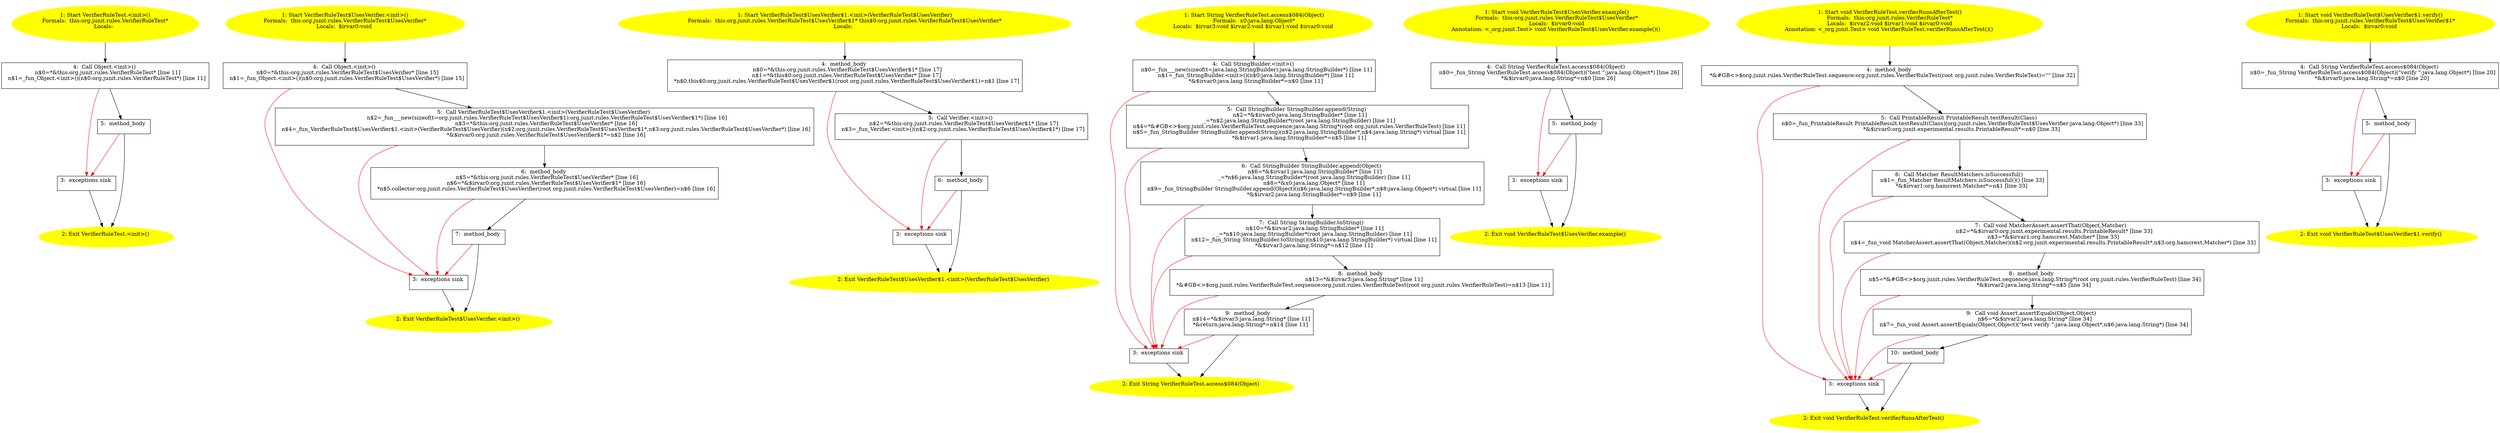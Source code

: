 /* @generated */
digraph cfg {
"org.junit.rules.VerifierRuleTest.<init>().03fcb621ea20c7727e91dcbaabe51966_1" [label="1: Start VerifierRuleTest.<init>()\nFormals:  this:org.junit.rules.VerifierRuleTest*\nLocals:  \n  " color=yellow style=filled]
	

	 "org.junit.rules.VerifierRuleTest.<init>().03fcb621ea20c7727e91dcbaabe51966_1" -> "org.junit.rules.VerifierRuleTest.<init>().03fcb621ea20c7727e91dcbaabe51966_4" ;
"org.junit.rules.VerifierRuleTest.<init>().03fcb621ea20c7727e91dcbaabe51966_2" [label="2: Exit VerifierRuleTest.<init>() \n  " color=yellow style=filled]
	

"org.junit.rules.VerifierRuleTest.<init>().03fcb621ea20c7727e91dcbaabe51966_3" [label="3:  exceptions sink \n  " shape="box"]
	

	 "org.junit.rules.VerifierRuleTest.<init>().03fcb621ea20c7727e91dcbaabe51966_3" -> "org.junit.rules.VerifierRuleTest.<init>().03fcb621ea20c7727e91dcbaabe51966_2" ;
"org.junit.rules.VerifierRuleTest.<init>().03fcb621ea20c7727e91dcbaabe51966_4" [label="4:  Call Object.<init>() \n   n$0=*&this:org.junit.rules.VerifierRuleTest* [line 11]\n  n$1=_fun_Object.<init>()(n$0:org.junit.rules.VerifierRuleTest*) [line 11]\n " shape="box"]
	

	 "org.junit.rules.VerifierRuleTest.<init>().03fcb621ea20c7727e91dcbaabe51966_4" -> "org.junit.rules.VerifierRuleTest.<init>().03fcb621ea20c7727e91dcbaabe51966_5" ;
	 "org.junit.rules.VerifierRuleTest.<init>().03fcb621ea20c7727e91dcbaabe51966_4" -> "org.junit.rules.VerifierRuleTest.<init>().03fcb621ea20c7727e91dcbaabe51966_3" [color="red" ];
"org.junit.rules.VerifierRuleTest.<init>().03fcb621ea20c7727e91dcbaabe51966_5" [label="5:  method_body \n  " shape="box"]
	

	 "org.junit.rules.VerifierRuleTest.<init>().03fcb621ea20c7727e91dcbaabe51966_5" -> "org.junit.rules.VerifierRuleTest.<init>().03fcb621ea20c7727e91dcbaabe51966_2" ;
	 "org.junit.rules.VerifierRuleTest.<init>().03fcb621ea20c7727e91dcbaabe51966_5" -> "org.junit.rules.VerifierRuleTest.<init>().03fcb621ea20c7727e91dcbaabe51966_3" [color="red" ];
"org.junit.rules.VerifierRuleTest$UsesVerifier.<init>().06f1ef4445dee1d48799c1e15f1cf68d_1" [label="1: Start VerifierRuleTest$UsesVerifier.<init>()\nFormals:  this:org.junit.rules.VerifierRuleTest$UsesVerifier*\nLocals:  $irvar0:void \n  " color=yellow style=filled]
	

	 "org.junit.rules.VerifierRuleTest$UsesVerifier.<init>().06f1ef4445dee1d48799c1e15f1cf68d_1" -> "org.junit.rules.VerifierRuleTest$UsesVerifier.<init>().06f1ef4445dee1d48799c1e15f1cf68d_4" ;
"org.junit.rules.VerifierRuleTest$UsesVerifier.<init>().06f1ef4445dee1d48799c1e15f1cf68d_2" [label="2: Exit VerifierRuleTest$UsesVerifier.<init>() \n  " color=yellow style=filled]
	

"org.junit.rules.VerifierRuleTest$UsesVerifier.<init>().06f1ef4445dee1d48799c1e15f1cf68d_3" [label="3:  exceptions sink \n  " shape="box"]
	

	 "org.junit.rules.VerifierRuleTest$UsesVerifier.<init>().06f1ef4445dee1d48799c1e15f1cf68d_3" -> "org.junit.rules.VerifierRuleTest$UsesVerifier.<init>().06f1ef4445dee1d48799c1e15f1cf68d_2" ;
"org.junit.rules.VerifierRuleTest$UsesVerifier.<init>().06f1ef4445dee1d48799c1e15f1cf68d_4" [label="4:  Call Object.<init>() \n   n$0=*&this:org.junit.rules.VerifierRuleTest$UsesVerifier* [line 15]\n  n$1=_fun_Object.<init>()(n$0:org.junit.rules.VerifierRuleTest$UsesVerifier*) [line 15]\n " shape="box"]
	

	 "org.junit.rules.VerifierRuleTest$UsesVerifier.<init>().06f1ef4445dee1d48799c1e15f1cf68d_4" -> "org.junit.rules.VerifierRuleTest$UsesVerifier.<init>().06f1ef4445dee1d48799c1e15f1cf68d_5" ;
	 "org.junit.rules.VerifierRuleTest$UsesVerifier.<init>().06f1ef4445dee1d48799c1e15f1cf68d_4" -> "org.junit.rules.VerifierRuleTest$UsesVerifier.<init>().06f1ef4445dee1d48799c1e15f1cf68d_3" [color="red" ];
"org.junit.rules.VerifierRuleTest$UsesVerifier.<init>().06f1ef4445dee1d48799c1e15f1cf68d_5" [label="5:  Call VerifierRuleTest$UsesVerifier$1.<init>(VerifierRuleTest$UsesVerifier) \n   n$2=_fun___new(sizeof(t=org.junit.rules.VerifierRuleTest$UsesVerifier$1):org.junit.rules.VerifierRuleTest$UsesVerifier$1*) [line 16]\n  n$3=*&this:org.junit.rules.VerifierRuleTest$UsesVerifier* [line 16]\n  n$4=_fun_VerifierRuleTest$UsesVerifier$1.<init>(VerifierRuleTest$UsesVerifier)(n$2:org.junit.rules.VerifierRuleTest$UsesVerifier$1*,n$3:org.junit.rules.VerifierRuleTest$UsesVerifier*) [line 16]\n  *&$irvar0:org.junit.rules.VerifierRuleTest$UsesVerifier$1*=n$2 [line 16]\n " shape="box"]
	

	 "org.junit.rules.VerifierRuleTest$UsesVerifier.<init>().06f1ef4445dee1d48799c1e15f1cf68d_5" -> "org.junit.rules.VerifierRuleTest$UsesVerifier.<init>().06f1ef4445dee1d48799c1e15f1cf68d_6" ;
	 "org.junit.rules.VerifierRuleTest$UsesVerifier.<init>().06f1ef4445dee1d48799c1e15f1cf68d_5" -> "org.junit.rules.VerifierRuleTest$UsesVerifier.<init>().06f1ef4445dee1d48799c1e15f1cf68d_3" [color="red" ];
"org.junit.rules.VerifierRuleTest$UsesVerifier.<init>().06f1ef4445dee1d48799c1e15f1cf68d_6" [label="6:  method_body \n   n$5=*&this:org.junit.rules.VerifierRuleTest$UsesVerifier* [line 16]\n  n$6=*&$irvar0:org.junit.rules.VerifierRuleTest$UsesVerifier$1* [line 16]\n  *n$5.collector:org.junit.rules.VerifierRuleTest$UsesVerifier(root org.junit.rules.VerifierRuleTest$UsesVerifier)=n$6 [line 16]\n " shape="box"]
	

	 "org.junit.rules.VerifierRuleTest$UsesVerifier.<init>().06f1ef4445dee1d48799c1e15f1cf68d_6" -> "org.junit.rules.VerifierRuleTest$UsesVerifier.<init>().06f1ef4445dee1d48799c1e15f1cf68d_7" ;
	 "org.junit.rules.VerifierRuleTest$UsesVerifier.<init>().06f1ef4445dee1d48799c1e15f1cf68d_6" -> "org.junit.rules.VerifierRuleTest$UsesVerifier.<init>().06f1ef4445dee1d48799c1e15f1cf68d_3" [color="red" ];
"org.junit.rules.VerifierRuleTest$UsesVerifier.<init>().06f1ef4445dee1d48799c1e15f1cf68d_7" [label="7:  method_body \n  " shape="box"]
	

	 "org.junit.rules.VerifierRuleTest$UsesVerifier.<init>().06f1ef4445dee1d48799c1e15f1cf68d_7" -> "org.junit.rules.VerifierRuleTest$UsesVerifier.<init>().06f1ef4445dee1d48799c1e15f1cf68d_2" ;
	 "org.junit.rules.VerifierRuleTest$UsesVerifier.<init>().06f1ef4445dee1d48799c1e15f1cf68d_7" -> "org.junit.rules.VerifierRuleTest$UsesVerifier.<init>().06f1ef4445dee1d48799c1e15f1cf68d_3" [color="red" ];
"org.junit.rules.VerifierRuleTest$UsesVerifier$1.<init>(org.junit.rules.VerifierRuleTest$UsesVerifier.2deeca625a796d58f3dad1e93c59ca6c_1" [label="1: Start VerifierRuleTest$UsesVerifier$1.<init>(VerifierRuleTest$UsesVerifier)\nFormals:  this:org.junit.rules.VerifierRuleTest$UsesVerifier$1* this$0:org.junit.rules.VerifierRuleTest$UsesVerifier*\nLocals:  \n  " color=yellow style=filled]
	

	 "org.junit.rules.VerifierRuleTest$UsesVerifier$1.<init>(org.junit.rules.VerifierRuleTest$UsesVerifier.2deeca625a796d58f3dad1e93c59ca6c_1" -> "org.junit.rules.VerifierRuleTest$UsesVerifier$1.<init>(org.junit.rules.VerifierRuleTest$UsesVerifier.2deeca625a796d58f3dad1e93c59ca6c_4" ;
"org.junit.rules.VerifierRuleTest$UsesVerifier$1.<init>(org.junit.rules.VerifierRuleTest$UsesVerifier.2deeca625a796d58f3dad1e93c59ca6c_2" [label="2: Exit VerifierRuleTest$UsesVerifier$1.<init>(VerifierRuleTest$UsesVerifier) \n  " color=yellow style=filled]
	

"org.junit.rules.VerifierRuleTest$UsesVerifier$1.<init>(org.junit.rules.VerifierRuleTest$UsesVerifier.2deeca625a796d58f3dad1e93c59ca6c_3" [label="3:  exceptions sink \n  " shape="box"]
	

	 "org.junit.rules.VerifierRuleTest$UsesVerifier$1.<init>(org.junit.rules.VerifierRuleTest$UsesVerifier.2deeca625a796d58f3dad1e93c59ca6c_3" -> "org.junit.rules.VerifierRuleTest$UsesVerifier$1.<init>(org.junit.rules.VerifierRuleTest$UsesVerifier.2deeca625a796d58f3dad1e93c59ca6c_2" ;
"org.junit.rules.VerifierRuleTest$UsesVerifier$1.<init>(org.junit.rules.VerifierRuleTest$UsesVerifier.2deeca625a796d58f3dad1e93c59ca6c_4" [label="4:  method_body \n   n$0=*&this:org.junit.rules.VerifierRuleTest$UsesVerifier$1* [line 17]\n  n$1=*&this$0:org.junit.rules.VerifierRuleTest$UsesVerifier* [line 17]\n  *n$0.this$0:org.junit.rules.VerifierRuleTest$UsesVerifier$1(root org.junit.rules.VerifierRuleTest$UsesVerifier$1)=n$1 [line 17]\n " shape="box"]
	

	 "org.junit.rules.VerifierRuleTest$UsesVerifier$1.<init>(org.junit.rules.VerifierRuleTest$UsesVerifier.2deeca625a796d58f3dad1e93c59ca6c_4" -> "org.junit.rules.VerifierRuleTest$UsesVerifier$1.<init>(org.junit.rules.VerifierRuleTest$UsesVerifier.2deeca625a796d58f3dad1e93c59ca6c_5" ;
	 "org.junit.rules.VerifierRuleTest$UsesVerifier$1.<init>(org.junit.rules.VerifierRuleTest$UsesVerifier.2deeca625a796d58f3dad1e93c59ca6c_4" -> "org.junit.rules.VerifierRuleTest$UsesVerifier$1.<init>(org.junit.rules.VerifierRuleTest$UsesVerifier.2deeca625a796d58f3dad1e93c59ca6c_3" [color="red" ];
"org.junit.rules.VerifierRuleTest$UsesVerifier$1.<init>(org.junit.rules.VerifierRuleTest$UsesVerifier.2deeca625a796d58f3dad1e93c59ca6c_5" [label="5:  Call Verifier.<init>() \n   n$2=*&this:org.junit.rules.VerifierRuleTest$UsesVerifier$1* [line 17]\n  n$3=_fun_Verifier.<init>()(n$2:org.junit.rules.VerifierRuleTest$UsesVerifier$1*) [line 17]\n " shape="box"]
	

	 "org.junit.rules.VerifierRuleTest$UsesVerifier$1.<init>(org.junit.rules.VerifierRuleTest$UsesVerifier.2deeca625a796d58f3dad1e93c59ca6c_5" -> "org.junit.rules.VerifierRuleTest$UsesVerifier$1.<init>(org.junit.rules.VerifierRuleTest$UsesVerifier.2deeca625a796d58f3dad1e93c59ca6c_6" ;
	 "org.junit.rules.VerifierRuleTest$UsesVerifier$1.<init>(org.junit.rules.VerifierRuleTest$UsesVerifier.2deeca625a796d58f3dad1e93c59ca6c_5" -> "org.junit.rules.VerifierRuleTest$UsesVerifier$1.<init>(org.junit.rules.VerifierRuleTest$UsesVerifier.2deeca625a796d58f3dad1e93c59ca6c_3" [color="red" ];
"org.junit.rules.VerifierRuleTest$UsesVerifier$1.<init>(org.junit.rules.VerifierRuleTest$UsesVerifier.2deeca625a796d58f3dad1e93c59ca6c_6" [label="6:  method_body \n  " shape="box"]
	

	 "org.junit.rules.VerifierRuleTest$UsesVerifier$1.<init>(org.junit.rules.VerifierRuleTest$UsesVerifier.2deeca625a796d58f3dad1e93c59ca6c_6" -> "org.junit.rules.VerifierRuleTest$UsesVerifier$1.<init>(org.junit.rules.VerifierRuleTest$UsesVerifier.2deeca625a796d58f3dad1e93c59ca6c_2" ;
	 "org.junit.rules.VerifierRuleTest$UsesVerifier$1.<init>(org.junit.rules.VerifierRuleTest$UsesVerifier.2deeca625a796d58f3dad1e93c59ca6c_6" -> "org.junit.rules.VerifierRuleTest$UsesVerifier$1.<init>(org.junit.rules.VerifierRuleTest$UsesVerifier.2deeca625a796d58f3dad1e93c59ca6c_3" [color="red" ];
"org.junit.rules.VerifierRuleTest.access$084(java.lang.Object):java.lang.String.0fd4db7d708e9825c9da595156127645_1" [label="1: Start String VerifierRuleTest.access$084(Object)\nFormals:  x0:java.lang.Object*\nLocals:  $irvar3:void $irvar2:void $irvar1:void $irvar0:void \n  " color=yellow style=filled]
	

	 "org.junit.rules.VerifierRuleTest.access$084(java.lang.Object):java.lang.String.0fd4db7d708e9825c9da595156127645_1" -> "org.junit.rules.VerifierRuleTest.access$084(java.lang.Object):java.lang.String.0fd4db7d708e9825c9da595156127645_4" ;
"org.junit.rules.VerifierRuleTest.access$084(java.lang.Object):java.lang.String.0fd4db7d708e9825c9da595156127645_2" [label="2: Exit String VerifierRuleTest.access$084(Object) \n  " color=yellow style=filled]
	

"org.junit.rules.VerifierRuleTest.access$084(java.lang.Object):java.lang.String.0fd4db7d708e9825c9da595156127645_3" [label="3:  exceptions sink \n  " shape="box"]
	

	 "org.junit.rules.VerifierRuleTest.access$084(java.lang.Object):java.lang.String.0fd4db7d708e9825c9da595156127645_3" -> "org.junit.rules.VerifierRuleTest.access$084(java.lang.Object):java.lang.String.0fd4db7d708e9825c9da595156127645_2" ;
"org.junit.rules.VerifierRuleTest.access$084(java.lang.Object):java.lang.String.0fd4db7d708e9825c9da595156127645_4" [label="4:  Call StringBuilder.<init>() \n   n$0=_fun___new(sizeof(t=java.lang.StringBuilder):java.lang.StringBuilder*) [line 11]\n  n$1=_fun_StringBuilder.<init>()(n$0:java.lang.StringBuilder*) [line 11]\n  *&$irvar0:java.lang.StringBuilder*=n$0 [line 11]\n " shape="box"]
	

	 "org.junit.rules.VerifierRuleTest.access$084(java.lang.Object):java.lang.String.0fd4db7d708e9825c9da595156127645_4" -> "org.junit.rules.VerifierRuleTest.access$084(java.lang.Object):java.lang.String.0fd4db7d708e9825c9da595156127645_5" ;
	 "org.junit.rules.VerifierRuleTest.access$084(java.lang.Object):java.lang.String.0fd4db7d708e9825c9da595156127645_4" -> "org.junit.rules.VerifierRuleTest.access$084(java.lang.Object):java.lang.String.0fd4db7d708e9825c9da595156127645_3" [color="red" ];
"org.junit.rules.VerifierRuleTest.access$084(java.lang.Object):java.lang.String.0fd4db7d708e9825c9da595156127645_5" [label="5:  Call StringBuilder StringBuilder.append(String) \n   n$2=*&$irvar0:java.lang.StringBuilder* [line 11]\n  _=*n$2:java.lang.StringBuilder*(root java.lang.StringBuilder) [line 11]\n  n$4=*&#GB<>$org.junit.rules.VerifierRuleTest.sequence:java.lang.String*(root org.junit.rules.VerifierRuleTest) [line 11]\n  n$5=_fun_StringBuilder StringBuilder.append(String)(n$2:java.lang.StringBuilder*,n$4:java.lang.String*) virtual [line 11]\n  *&$irvar1:java.lang.StringBuilder*=n$5 [line 11]\n " shape="box"]
	

	 "org.junit.rules.VerifierRuleTest.access$084(java.lang.Object):java.lang.String.0fd4db7d708e9825c9da595156127645_5" -> "org.junit.rules.VerifierRuleTest.access$084(java.lang.Object):java.lang.String.0fd4db7d708e9825c9da595156127645_6" ;
	 "org.junit.rules.VerifierRuleTest.access$084(java.lang.Object):java.lang.String.0fd4db7d708e9825c9da595156127645_5" -> "org.junit.rules.VerifierRuleTest.access$084(java.lang.Object):java.lang.String.0fd4db7d708e9825c9da595156127645_3" [color="red" ];
"org.junit.rules.VerifierRuleTest.access$084(java.lang.Object):java.lang.String.0fd4db7d708e9825c9da595156127645_6" [label="6:  Call StringBuilder StringBuilder.append(Object) \n   n$6=*&$irvar1:java.lang.StringBuilder* [line 11]\n  _=*n$6:java.lang.StringBuilder*(root java.lang.StringBuilder) [line 11]\n  n$8=*&x0:java.lang.Object* [line 11]\n  n$9=_fun_StringBuilder StringBuilder.append(Object)(n$6:java.lang.StringBuilder*,n$8:java.lang.Object*) virtual [line 11]\n  *&$irvar2:java.lang.StringBuilder*=n$9 [line 11]\n " shape="box"]
	

	 "org.junit.rules.VerifierRuleTest.access$084(java.lang.Object):java.lang.String.0fd4db7d708e9825c9da595156127645_6" -> "org.junit.rules.VerifierRuleTest.access$084(java.lang.Object):java.lang.String.0fd4db7d708e9825c9da595156127645_7" ;
	 "org.junit.rules.VerifierRuleTest.access$084(java.lang.Object):java.lang.String.0fd4db7d708e9825c9da595156127645_6" -> "org.junit.rules.VerifierRuleTest.access$084(java.lang.Object):java.lang.String.0fd4db7d708e9825c9da595156127645_3" [color="red" ];
"org.junit.rules.VerifierRuleTest.access$084(java.lang.Object):java.lang.String.0fd4db7d708e9825c9da595156127645_7" [label="7:  Call String StringBuilder.toString() \n   n$10=*&$irvar2:java.lang.StringBuilder* [line 11]\n  _=*n$10:java.lang.StringBuilder*(root java.lang.StringBuilder) [line 11]\n  n$12=_fun_String StringBuilder.toString()(n$10:java.lang.StringBuilder*) virtual [line 11]\n  *&$irvar3:java.lang.String*=n$12 [line 11]\n " shape="box"]
	

	 "org.junit.rules.VerifierRuleTest.access$084(java.lang.Object):java.lang.String.0fd4db7d708e9825c9da595156127645_7" -> "org.junit.rules.VerifierRuleTest.access$084(java.lang.Object):java.lang.String.0fd4db7d708e9825c9da595156127645_8" ;
	 "org.junit.rules.VerifierRuleTest.access$084(java.lang.Object):java.lang.String.0fd4db7d708e9825c9da595156127645_7" -> "org.junit.rules.VerifierRuleTest.access$084(java.lang.Object):java.lang.String.0fd4db7d708e9825c9da595156127645_3" [color="red" ];
"org.junit.rules.VerifierRuleTest.access$084(java.lang.Object):java.lang.String.0fd4db7d708e9825c9da595156127645_8" [label="8:  method_body \n   n$13=*&$irvar3:java.lang.String* [line 11]\n  *&#GB<>$org.junit.rules.VerifierRuleTest.sequence:org.junit.rules.VerifierRuleTest(root org.junit.rules.VerifierRuleTest)=n$13 [line 11]\n " shape="box"]
	

	 "org.junit.rules.VerifierRuleTest.access$084(java.lang.Object):java.lang.String.0fd4db7d708e9825c9da595156127645_8" -> "org.junit.rules.VerifierRuleTest.access$084(java.lang.Object):java.lang.String.0fd4db7d708e9825c9da595156127645_9" ;
	 "org.junit.rules.VerifierRuleTest.access$084(java.lang.Object):java.lang.String.0fd4db7d708e9825c9da595156127645_8" -> "org.junit.rules.VerifierRuleTest.access$084(java.lang.Object):java.lang.String.0fd4db7d708e9825c9da595156127645_3" [color="red" ];
"org.junit.rules.VerifierRuleTest.access$084(java.lang.Object):java.lang.String.0fd4db7d708e9825c9da595156127645_9" [label="9:  method_body \n   n$14=*&$irvar3:java.lang.String* [line 11]\n  *&return:java.lang.String*=n$14 [line 11]\n " shape="box"]
	

	 "org.junit.rules.VerifierRuleTest.access$084(java.lang.Object):java.lang.String.0fd4db7d708e9825c9da595156127645_9" -> "org.junit.rules.VerifierRuleTest.access$084(java.lang.Object):java.lang.String.0fd4db7d708e9825c9da595156127645_2" ;
	 "org.junit.rules.VerifierRuleTest.access$084(java.lang.Object):java.lang.String.0fd4db7d708e9825c9da595156127645_9" -> "org.junit.rules.VerifierRuleTest.access$084(java.lang.Object):java.lang.String.0fd4db7d708e9825c9da595156127645_3" [color="red" ];
"org.junit.rules.VerifierRuleTest$UsesVerifier.example():void.d9150dbdf476b9b0979ea26c696affa8_1" [label="1: Start void VerifierRuleTest$UsesVerifier.example()\nFormals:  this:org.junit.rules.VerifierRuleTest$UsesVerifier*\nLocals:  $irvar0:void\nAnnotation: <_org.junit.Test> void VerifierRuleTest$UsesVerifier.example()() \n  " color=yellow style=filled]
	

	 "org.junit.rules.VerifierRuleTest$UsesVerifier.example():void.d9150dbdf476b9b0979ea26c696affa8_1" -> "org.junit.rules.VerifierRuleTest$UsesVerifier.example():void.d9150dbdf476b9b0979ea26c696affa8_4" ;
"org.junit.rules.VerifierRuleTest$UsesVerifier.example():void.d9150dbdf476b9b0979ea26c696affa8_2" [label="2: Exit void VerifierRuleTest$UsesVerifier.example() \n  " color=yellow style=filled]
	

"org.junit.rules.VerifierRuleTest$UsesVerifier.example():void.d9150dbdf476b9b0979ea26c696affa8_3" [label="3:  exceptions sink \n  " shape="box"]
	

	 "org.junit.rules.VerifierRuleTest$UsesVerifier.example():void.d9150dbdf476b9b0979ea26c696affa8_3" -> "org.junit.rules.VerifierRuleTest$UsesVerifier.example():void.d9150dbdf476b9b0979ea26c696affa8_2" ;
"org.junit.rules.VerifierRuleTest$UsesVerifier.example():void.d9150dbdf476b9b0979ea26c696affa8_4" [label="4:  Call String VerifierRuleTest.access$084(Object) \n   n$0=_fun_String VerifierRuleTest.access$084(Object)(\"test \":java.lang.Object*) [line 26]\n  *&$irvar0:java.lang.String*=n$0 [line 26]\n " shape="box"]
	

	 "org.junit.rules.VerifierRuleTest$UsesVerifier.example():void.d9150dbdf476b9b0979ea26c696affa8_4" -> "org.junit.rules.VerifierRuleTest$UsesVerifier.example():void.d9150dbdf476b9b0979ea26c696affa8_5" ;
	 "org.junit.rules.VerifierRuleTest$UsesVerifier.example():void.d9150dbdf476b9b0979ea26c696affa8_4" -> "org.junit.rules.VerifierRuleTest$UsesVerifier.example():void.d9150dbdf476b9b0979ea26c696affa8_3" [color="red" ];
"org.junit.rules.VerifierRuleTest$UsesVerifier.example():void.d9150dbdf476b9b0979ea26c696affa8_5" [label="5:  method_body \n  " shape="box"]
	

	 "org.junit.rules.VerifierRuleTest$UsesVerifier.example():void.d9150dbdf476b9b0979ea26c696affa8_5" -> "org.junit.rules.VerifierRuleTest$UsesVerifier.example():void.d9150dbdf476b9b0979ea26c696affa8_2" ;
	 "org.junit.rules.VerifierRuleTest$UsesVerifier.example():void.d9150dbdf476b9b0979ea26c696affa8_5" -> "org.junit.rules.VerifierRuleTest$UsesVerifier.example():void.d9150dbdf476b9b0979ea26c696affa8_3" [color="red" ];
"org.junit.rules.VerifierRuleTest.verifierRunsAfterTest():void.6fbfbc14ec536684551cd04e6a47eda4_1" [label="1: Start void VerifierRuleTest.verifierRunsAfterTest()\nFormals:  this:org.junit.rules.VerifierRuleTest*\nLocals:  $irvar2:void $irvar1:void $irvar0:void\nAnnotation: <_org.junit.Test> void VerifierRuleTest.verifierRunsAfterTest()() \n  " color=yellow style=filled]
	

	 "org.junit.rules.VerifierRuleTest.verifierRunsAfterTest():void.6fbfbc14ec536684551cd04e6a47eda4_1" -> "org.junit.rules.VerifierRuleTest.verifierRunsAfterTest():void.6fbfbc14ec536684551cd04e6a47eda4_4" ;
"org.junit.rules.VerifierRuleTest.verifierRunsAfterTest():void.6fbfbc14ec536684551cd04e6a47eda4_2" [label="2: Exit void VerifierRuleTest.verifierRunsAfterTest() \n  " color=yellow style=filled]
	

"org.junit.rules.VerifierRuleTest.verifierRunsAfterTest():void.6fbfbc14ec536684551cd04e6a47eda4_3" [label="3:  exceptions sink \n  " shape="box"]
	

	 "org.junit.rules.VerifierRuleTest.verifierRunsAfterTest():void.6fbfbc14ec536684551cd04e6a47eda4_3" -> "org.junit.rules.VerifierRuleTest.verifierRunsAfterTest():void.6fbfbc14ec536684551cd04e6a47eda4_2" ;
"org.junit.rules.VerifierRuleTest.verifierRunsAfterTest():void.6fbfbc14ec536684551cd04e6a47eda4_4" [label="4:  method_body \n   *&#GB<>$org.junit.rules.VerifierRuleTest.sequence:org.junit.rules.VerifierRuleTest(root org.junit.rules.VerifierRuleTest)=\"\" [line 32]\n " shape="box"]
	

	 "org.junit.rules.VerifierRuleTest.verifierRunsAfterTest():void.6fbfbc14ec536684551cd04e6a47eda4_4" -> "org.junit.rules.VerifierRuleTest.verifierRunsAfterTest():void.6fbfbc14ec536684551cd04e6a47eda4_5" ;
	 "org.junit.rules.VerifierRuleTest.verifierRunsAfterTest():void.6fbfbc14ec536684551cd04e6a47eda4_4" -> "org.junit.rules.VerifierRuleTest.verifierRunsAfterTest():void.6fbfbc14ec536684551cd04e6a47eda4_3" [color="red" ];
"org.junit.rules.VerifierRuleTest.verifierRunsAfterTest():void.6fbfbc14ec536684551cd04e6a47eda4_5" [label="5:  Call PrintableResult PrintableResult.testResult(Class) \n   n$0=_fun_PrintableResult PrintableResult.testResult(Class)(org.junit.rules.VerifierRuleTest$UsesVerifier:java.lang.Object*) [line 33]\n  *&$irvar0:org.junit.experimental.results.PrintableResult*=n$0 [line 33]\n " shape="box"]
	

	 "org.junit.rules.VerifierRuleTest.verifierRunsAfterTest():void.6fbfbc14ec536684551cd04e6a47eda4_5" -> "org.junit.rules.VerifierRuleTest.verifierRunsAfterTest():void.6fbfbc14ec536684551cd04e6a47eda4_6" ;
	 "org.junit.rules.VerifierRuleTest.verifierRunsAfterTest():void.6fbfbc14ec536684551cd04e6a47eda4_5" -> "org.junit.rules.VerifierRuleTest.verifierRunsAfterTest():void.6fbfbc14ec536684551cd04e6a47eda4_3" [color="red" ];
"org.junit.rules.VerifierRuleTest.verifierRunsAfterTest():void.6fbfbc14ec536684551cd04e6a47eda4_6" [label="6:  Call Matcher ResultMatchers.isSuccessful() \n   n$1=_fun_Matcher ResultMatchers.isSuccessful()() [line 33]\n  *&$irvar1:org.hamcrest.Matcher*=n$1 [line 33]\n " shape="box"]
	

	 "org.junit.rules.VerifierRuleTest.verifierRunsAfterTest():void.6fbfbc14ec536684551cd04e6a47eda4_6" -> "org.junit.rules.VerifierRuleTest.verifierRunsAfterTest():void.6fbfbc14ec536684551cd04e6a47eda4_7" ;
	 "org.junit.rules.VerifierRuleTest.verifierRunsAfterTest():void.6fbfbc14ec536684551cd04e6a47eda4_6" -> "org.junit.rules.VerifierRuleTest.verifierRunsAfterTest():void.6fbfbc14ec536684551cd04e6a47eda4_3" [color="red" ];
"org.junit.rules.VerifierRuleTest.verifierRunsAfterTest():void.6fbfbc14ec536684551cd04e6a47eda4_7" [label="7:  Call void MatcherAssert.assertThat(Object,Matcher) \n   n$2=*&$irvar0:org.junit.experimental.results.PrintableResult* [line 33]\n  n$3=*&$irvar1:org.hamcrest.Matcher* [line 33]\n  n$4=_fun_void MatcherAssert.assertThat(Object,Matcher)(n$2:org.junit.experimental.results.PrintableResult*,n$3:org.hamcrest.Matcher*) [line 33]\n " shape="box"]
	

	 "org.junit.rules.VerifierRuleTest.verifierRunsAfterTest():void.6fbfbc14ec536684551cd04e6a47eda4_7" -> "org.junit.rules.VerifierRuleTest.verifierRunsAfterTest():void.6fbfbc14ec536684551cd04e6a47eda4_8" ;
	 "org.junit.rules.VerifierRuleTest.verifierRunsAfterTest():void.6fbfbc14ec536684551cd04e6a47eda4_7" -> "org.junit.rules.VerifierRuleTest.verifierRunsAfterTest():void.6fbfbc14ec536684551cd04e6a47eda4_3" [color="red" ];
"org.junit.rules.VerifierRuleTest.verifierRunsAfterTest():void.6fbfbc14ec536684551cd04e6a47eda4_8" [label="8:  method_body \n   n$5=*&#GB<>$org.junit.rules.VerifierRuleTest.sequence:java.lang.String*(root org.junit.rules.VerifierRuleTest) [line 34]\n  *&$irvar2:java.lang.String*=n$5 [line 34]\n " shape="box"]
	

	 "org.junit.rules.VerifierRuleTest.verifierRunsAfterTest():void.6fbfbc14ec536684551cd04e6a47eda4_8" -> "org.junit.rules.VerifierRuleTest.verifierRunsAfterTest():void.6fbfbc14ec536684551cd04e6a47eda4_9" ;
	 "org.junit.rules.VerifierRuleTest.verifierRunsAfterTest():void.6fbfbc14ec536684551cd04e6a47eda4_8" -> "org.junit.rules.VerifierRuleTest.verifierRunsAfterTest():void.6fbfbc14ec536684551cd04e6a47eda4_3" [color="red" ];
"org.junit.rules.VerifierRuleTest.verifierRunsAfterTest():void.6fbfbc14ec536684551cd04e6a47eda4_9" [label="9:  Call void Assert.assertEquals(Object,Object) \n   n$6=*&$irvar2:java.lang.String* [line 34]\n  n$7=_fun_void Assert.assertEquals(Object,Object)(\"test verify \":java.lang.Object*,n$6:java.lang.String*) [line 34]\n " shape="box"]
	

	 "org.junit.rules.VerifierRuleTest.verifierRunsAfterTest():void.6fbfbc14ec536684551cd04e6a47eda4_9" -> "org.junit.rules.VerifierRuleTest.verifierRunsAfterTest():void.6fbfbc14ec536684551cd04e6a47eda4_10" ;
	 "org.junit.rules.VerifierRuleTest.verifierRunsAfterTest():void.6fbfbc14ec536684551cd04e6a47eda4_9" -> "org.junit.rules.VerifierRuleTest.verifierRunsAfterTest():void.6fbfbc14ec536684551cd04e6a47eda4_3" [color="red" ];
"org.junit.rules.VerifierRuleTest.verifierRunsAfterTest():void.6fbfbc14ec536684551cd04e6a47eda4_10" [label="10:  method_body \n  " shape="box"]
	

	 "org.junit.rules.VerifierRuleTest.verifierRunsAfterTest():void.6fbfbc14ec536684551cd04e6a47eda4_10" -> "org.junit.rules.VerifierRuleTest.verifierRunsAfterTest():void.6fbfbc14ec536684551cd04e6a47eda4_2" ;
	 "org.junit.rules.VerifierRuleTest.verifierRunsAfterTest():void.6fbfbc14ec536684551cd04e6a47eda4_10" -> "org.junit.rules.VerifierRuleTest.verifierRunsAfterTest():void.6fbfbc14ec536684551cd04e6a47eda4_3" [color="red" ];
"org.junit.rules.VerifierRuleTest$UsesVerifier$1.verify():void.5b77c6cfe63399609538ab5158e98d69_1" [label="1: Start void VerifierRuleTest$UsesVerifier$1.verify()\nFormals:  this:org.junit.rules.VerifierRuleTest$UsesVerifier$1*\nLocals:  $irvar0:void \n  " color=yellow style=filled]
	

	 "org.junit.rules.VerifierRuleTest$UsesVerifier$1.verify():void.5b77c6cfe63399609538ab5158e98d69_1" -> "org.junit.rules.VerifierRuleTest$UsesVerifier$1.verify():void.5b77c6cfe63399609538ab5158e98d69_4" ;
"org.junit.rules.VerifierRuleTest$UsesVerifier$1.verify():void.5b77c6cfe63399609538ab5158e98d69_2" [label="2: Exit void VerifierRuleTest$UsesVerifier$1.verify() \n  " color=yellow style=filled]
	

"org.junit.rules.VerifierRuleTest$UsesVerifier$1.verify():void.5b77c6cfe63399609538ab5158e98d69_3" [label="3:  exceptions sink \n  " shape="box"]
	

	 "org.junit.rules.VerifierRuleTest$UsesVerifier$1.verify():void.5b77c6cfe63399609538ab5158e98d69_3" -> "org.junit.rules.VerifierRuleTest$UsesVerifier$1.verify():void.5b77c6cfe63399609538ab5158e98d69_2" ;
"org.junit.rules.VerifierRuleTest$UsesVerifier$1.verify():void.5b77c6cfe63399609538ab5158e98d69_4" [label="4:  Call String VerifierRuleTest.access$084(Object) \n   n$0=_fun_String VerifierRuleTest.access$084(Object)(\"verify \":java.lang.Object*) [line 20]\n  *&$irvar0:java.lang.String*=n$0 [line 20]\n " shape="box"]
	

	 "org.junit.rules.VerifierRuleTest$UsesVerifier$1.verify():void.5b77c6cfe63399609538ab5158e98d69_4" -> "org.junit.rules.VerifierRuleTest$UsesVerifier$1.verify():void.5b77c6cfe63399609538ab5158e98d69_5" ;
	 "org.junit.rules.VerifierRuleTest$UsesVerifier$1.verify():void.5b77c6cfe63399609538ab5158e98d69_4" -> "org.junit.rules.VerifierRuleTest$UsesVerifier$1.verify():void.5b77c6cfe63399609538ab5158e98d69_3" [color="red" ];
"org.junit.rules.VerifierRuleTest$UsesVerifier$1.verify():void.5b77c6cfe63399609538ab5158e98d69_5" [label="5:  method_body \n  " shape="box"]
	

	 "org.junit.rules.VerifierRuleTest$UsesVerifier$1.verify():void.5b77c6cfe63399609538ab5158e98d69_5" -> "org.junit.rules.VerifierRuleTest$UsesVerifier$1.verify():void.5b77c6cfe63399609538ab5158e98d69_2" ;
	 "org.junit.rules.VerifierRuleTest$UsesVerifier$1.verify():void.5b77c6cfe63399609538ab5158e98d69_5" -> "org.junit.rules.VerifierRuleTest$UsesVerifier$1.verify():void.5b77c6cfe63399609538ab5158e98d69_3" [color="red" ];
}
